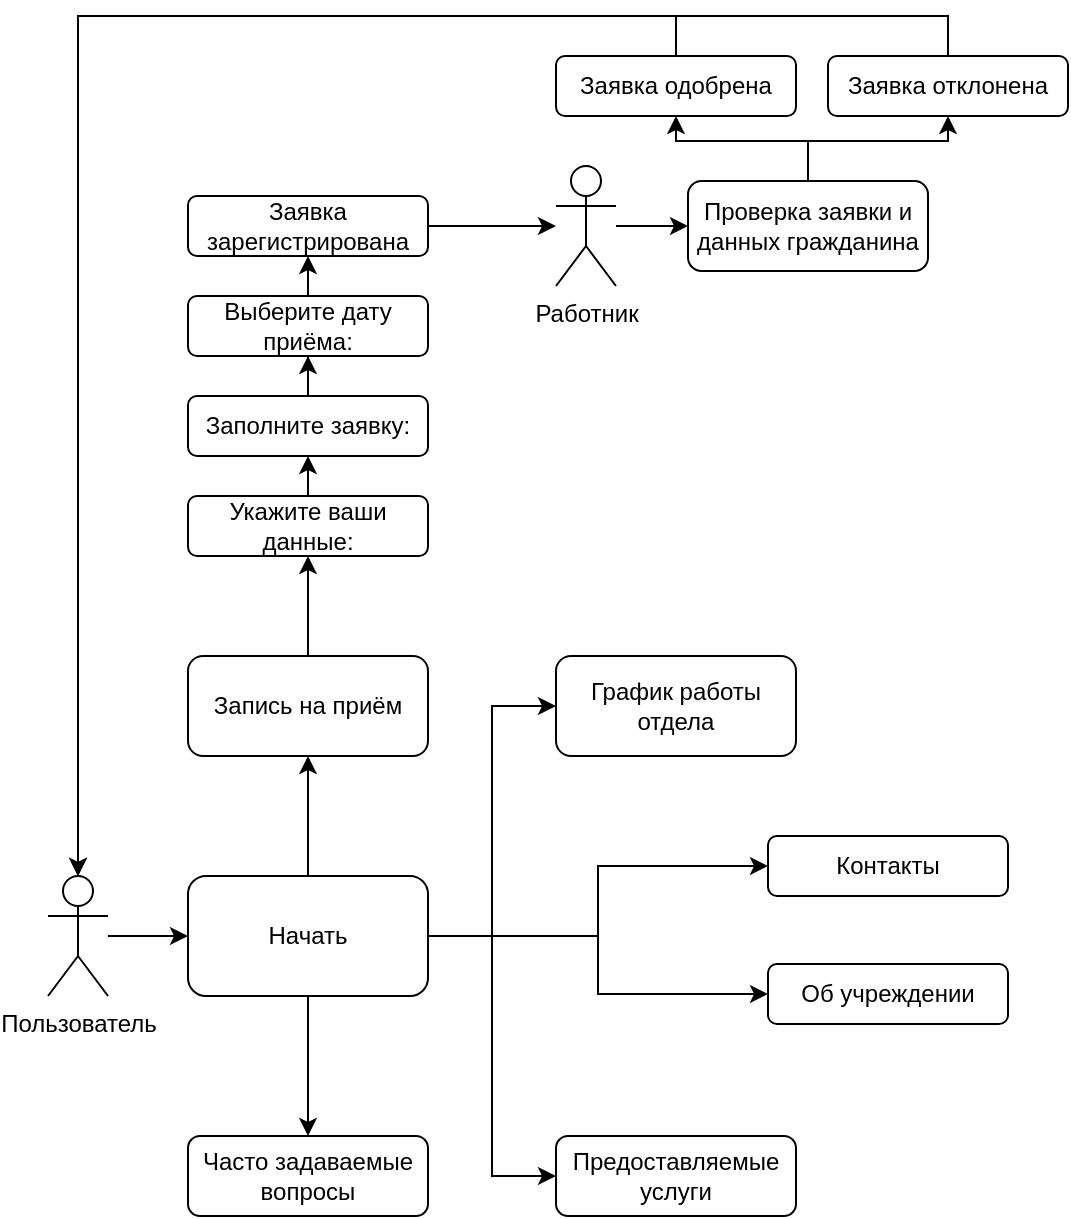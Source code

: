 <mxfile version="24.7.13">
  <diagram name="Страница — 1" id="QuVj8qBC6lxySSae6JG6">
    <mxGraphModel dx="1434" dy="1930" grid="1" gridSize="10" guides="1" tooltips="1" connect="1" arrows="1" fold="1" page="1" pageScale="1" pageWidth="827" pageHeight="1169" math="0" shadow="0">
      <root>
        <mxCell id="0" />
        <mxCell id="1" parent="0" />
        <mxCell id="sHwY20u03nY0UIqkfmLN-16" style="edgeStyle=orthogonalEdgeStyle;rounded=0;orthogonalLoop=1;jettySize=auto;html=1;entryX=0;entryY=0.5;entryDx=0;entryDy=0;" edge="1" parent="1" source="sHwY20u03nY0UIqkfmLN-5" target="sHwY20u03nY0UIqkfmLN-15">
          <mxGeometry relative="1" as="geometry" />
        </mxCell>
        <mxCell id="sHwY20u03nY0UIqkfmLN-5" value="Пользователь" style="shape=umlActor;verticalLabelPosition=bottom;verticalAlign=top;html=1;outlineConnect=0;" vertex="1" parent="1">
          <mxGeometry x="40" y="360" width="30" height="60" as="geometry" />
        </mxCell>
        <mxCell id="sHwY20u03nY0UIqkfmLN-25" style="edgeStyle=orthogonalEdgeStyle;rounded=0;orthogonalLoop=1;jettySize=auto;html=1;exitX=0.5;exitY=0;exitDx=0;exitDy=0;entryX=0.5;entryY=1;entryDx=0;entryDy=0;" edge="1" parent="1" source="sHwY20u03nY0UIqkfmLN-7" target="sHwY20u03nY0UIqkfmLN-24">
          <mxGeometry relative="1" as="geometry" />
        </mxCell>
        <mxCell id="sHwY20u03nY0UIqkfmLN-7" value="Запись на приём" style="rounded=1;whiteSpace=wrap;html=1;" vertex="1" parent="1">
          <mxGeometry x="110" y="250" width="120" height="50" as="geometry" />
        </mxCell>
        <mxCell id="sHwY20u03nY0UIqkfmLN-8" value="График работы отдела" style="rounded=1;whiteSpace=wrap;html=1;" vertex="1" parent="1">
          <mxGeometry x="294" y="250" width="120" height="50" as="geometry" />
        </mxCell>
        <mxCell id="sHwY20u03nY0UIqkfmLN-9" value="Контакты" style="rounded=1;whiteSpace=wrap;html=1;" vertex="1" parent="1">
          <mxGeometry x="400" y="340" width="120" height="30" as="geometry" />
        </mxCell>
        <mxCell id="sHwY20u03nY0UIqkfmLN-11" value="Об учреждении" style="rounded=1;whiteSpace=wrap;html=1;" vertex="1" parent="1">
          <mxGeometry x="400" y="404" width="120" height="30" as="geometry" />
        </mxCell>
        <mxCell id="sHwY20u03nY0UIqkfmLN-12" value="Предоставляемые услуги" style="rounded=1;whiteSpace=wrap;html=1;" vertex="1" parent="1">
          <mxGeometry x="294" y="490" width="120" height="40" as="geometry" />
        </mxCell>
        <mxCell id="sHwY20u03nY0UIqkfmLN-13" value="Часто задаваемые вопросы" style="rounded=1;whiteSpace=wrap;html=1;" vertex="1" parent="1">
          <mxGeometry x="110" y="490" width="120" height="40" as="geometry" />
        </mxCell>
        <mxCell id="sHwY20u03nY0UIqkfmLN-18" style="edgeStyle=orthogonalEdgeStyle;rounded=0;orthogonalLoop=1;jettySize=auto;html=1;exitX=1;exitY=0.5;exitDx=0;exitDy=0;entryX=0;entryY=0.5;entryDx=0;entryDy=0;" edge="1" parent="1" source="sHwY20u03nY0UIqkfmLN-15" target="sHwY20u03nY0UIqkfmLN-8">
          <mxGeometry relative="1" as="geometry" />
        </mxCell>
        <mxCell id="sHwY20u03nY0UIqkfmLN-19" style="edgeStyle=orthogonalEdgeStyle;rounded=0;orthogonalLoop=1;jettySize=auto;html=1;exitX=1;exitY=0.5;exitDx=0;exitDy=0;entryX=0;entryY=0.5;entryDx=0;entryDy=0;" edge="1" parent="1" source="sHwY20u03nY0UIqkfmLN-15" target="sHwY20u03nY0UIqkfmLN-9">
          <mxGeometry relative="1" as="geometry" />
        </mxCell>
        <mxCell id="sHwY20u03nY0UIqkfmLN-20" style="edgeStyle=orthogonalEdgeStyle;rounded=0;orthogonalLoop=1;jettySize=auto;html=1;exitX=1;exitY=0.5;exitDx=0;exitDy=0;entryX=0;entryY=0.5;entryDx=0;entryDy=0;" edge="1" parent="1" source="sHwY20u03nY0UIqkfmLN-15" target="sHwY20u03nY0UIqkfmLN-11">
          <mxGeometry relative="1" as="geometry" />
        </mxCell>
        <mxCell id="sHwY20u03nY0UIqkfmLN-21" style="edgeStyle=orthogonalEdgeStyle;rounded=0;orthogonalLoop=1;jettySize=auto;html=1;exitX=1;exitY=0.5;exitDx=0;exitDy=0;entryX=0;entryY=0.5;entryDx=0;entryDy=0;" edge="1" parent="1" source="sHwY20u03nY0UIqkfmLN-15" target="sHwY20u03nY0UIqkfmLN-12">
          <mxGeometry relative="1" as="geometry" />
        </mxCell>
        <mxCell id="sHwY20u03nY0UIqkfmLN-31" style="edgeStyle=orthogonalEdgeStyle;rounded=0;orthogonalLoop=1;jettySize=auto;html=1;exitX=0.5;exitY=0;exitDx=0;exitDy=0;entryX=0.5;entryY=1;entryDx=0;entryDy=0;" edge="1" parent="1" source="sHwY20u03nY0UIqkfmLN-15" target="sHwY20u03nY0UIqkfmLN-7">
          <mxGeometry relative="1" as="geometry" />
        </mxCell>
        <mxCell id="sHwY20u03nY0UIqkfmLN-36" style="edgeStyle=orthogonalEdgeStyle;rounded=0;orthogonalLoop=1;jettySize=auto;html=1;exitX=0.5;exitY=1;exitDx=0;exitDy=0;entryX=0.5;entryY=0;entryDx=0;entryDy=0;" edge="1" parent="1" source="sHwY20u03nY0UIqkfmLN-15" target="sHwY20u03nY0UIqkfmLN-13">
          <mxGeometry relative="1" as="geometry" />
        </mxCell>
        <mxCell id="sHwY20u03nY0UIqkfmLN-15" value="Начать" style="rounded=1;whiteSpace=wrap;html=1;" vertex="1" parent="1">
          <mxGeometry x="110" y="360" width="120" height="60" as="geometry" />
        </mxCell>
        <mxCell id="sHwY20u03nY0UIqkfmLN-29" style="edgeStyle=orthogonalEdgeStyle;rounded=0;orthogonalLoop=1;jettySize=auto;html=1;exitX=0.5;exitY=0;exitDx=0;exitDy=0;entryX=0.5;entryY=1;entryDx=0;entryDy=0;" edge="1" parent="1" source="sHwY20u03nY0UIqkfmLN-24" target="sHwY20u03nY0UIqkfmLN-28">
          <mxGeometry relative="1" as="geometry" />
        </mxCell>
        <mxCell id="sHwY20u03nY0UIqkfmLN-24" value="Укажите ваши данные:" style="rounded=1;whiteSpace=wrap;html=1;" vertex="1" parent="1">
          <mxGeometry x="110" y="170" width="120" height="30" as="geometry" />
        </mxCell>
        <mxCell id="sHwY20u03nY0UIqkfmLN-54" style="edgeStyle=orthogonalEdgeStyle;rounded=0;orthogonalLoop=1;jettySize=auto;html=1;exitX=0.5;exitY=0;exitDx=0;exitDy=0;entryX=0.5;entryY=1;entryDx=0;entryDy=0;" edge="1" parent="1" source="sHwY20u03nY0UIqkfmLN-26" target="sHwY20u03nY0UIqkfmLN-53">
          <mxGeometry relative="1" as="geometry" />
        </mxCell>
        <mxCell id="sHwY20u03nY0UIqkfmLN-26" value="Выберите дату приёма:" style="rounded=1;whiteSpace=wrap;html=1;" vertex="1" parent="1">
          <mxGeometry x="110" y="70" width="120" height="30" as="geometry" />
        </mxCell>
        <mxCell id="sHwY20u03nY0UIqkfmLN-30" style="edgeStyle=orthogonalEdgeStyle;rounded=0;orthogonalLoop=1;jettySize=auto;html=1;exitX=0.5;exitY=0;exitDx=0;exitDy=0;" edge="1" parent="1" source="sHwY20u03nY0UIqkfmLN-28" target="sHwY20u03nY0UIqkfmLN-26">
          <mxGeometry relative="1" as="geometry" />
        </mxCell>
        <mxCell id="sHwY20u03nY0UIqkfmLN-28" value="Заполните заявку:" style="rounded=1;whiteSpace=wrap;html=1;" vertex="1" parent="1">
          <mxGeometry x="110" y="120" width="120" height="30" as="geometry" />
        </mxCell>
        <mxCell id="sHwY20u03nY0UIqkfmLN-63" style="edgeStyle=orthogonalEdgeStyle;rounded=0;orthogonalLoop=1;jettySize=auto;html=1;entryX=0;entryY=0.5;entryDx=0;entryDy=0;" edge="1" parent="1" source="sHwY20u03nY0UIqkfmLN-45" target="sHwY20u03nY0UIqkfmLN-50">
          <mxGeometry relative="1" as="geometry" />
        </mxCell>
        <mxCell id="sHwY20u03nY0UIqkfmLN-45" value="Работник" style="shape=umlActor;verticalLabelPosition=bottom;verticalAlign=top;html=1;outlineConnect=0;" vertex="1" parent="1">
          <mxGeometry x="294" y="5" width="30" height="60" as="geometry" />
        </mxCell>
        <mxCell id="sHwY20u03nY0UIqkfmLN-49" value="Заявка одобрена" style="rounded=1;whiteSpace=wrap;html=1;" vertex="1" parent="1">
          <mxGeometry x="294" y="-50" width="120" height="30" as="geometry" />
        </mxCell>
        <mxCell id="sHwY20u03nY0UIqkfmLN-61" style="edgeStyle=orthogonalEdgeStyle;rounded=0;orthogonalLoop=1;jettySize=auto;html=1;exitX=0.5;exitY=0;exitDx=0;exitDy=0;entryX=0.5;entryY=1;entryDx=0;entryDy=0;" edge="1" parent="1" source="sHwY20u03nY0UIqkfmLN-50" target="sHwY20u03nY0UIqkfmLN-49">
          <mxGeometry relative="1" as="geometry" />
        </mxCell>
        <mxCell id="sHwY20u03nY0UIqkfmLN-62" style="edgeStyle=orthogonalEdgeStyle;rounded=0;orthogonalLoop=1;jettySize=auto;html=1;exitX=0.5;exitY=0;exitDx=0;exitDy=0;entryX=0.5;entryY=1;entryDx=0;entryDy=0;" edge="1" parent="1" source="sHwY20u03nY0UIqkfmLN-50" target="sHwY20u03nY0UIqkfmLN-59">
          <mxGeometry relative="1" as="geometry" />
        </mxCell>
        <mxCell id="sHwY20u03nY0UIqkfmLN-50" value="Проверка заявки и данных гражданина" style="rounded=1;whiteSpace=wrap;html=1;" vertex="1" parent="1">
          <mxGeometry x="360" y="12.5" width="120" height="45" as="geometry" />
        </mxCell>
        <mxCell id="sHwY20u03nY0UIqkfmLN-51" style="edgeStyle=orthogonalEdgeStyle;rounded=0;orthogonalLoop=1;jettySize=auto;html=1;exitX=0.5;exitY=1;exitDx=0;exitDy=0;" edge="1" parent="1" source="sHwY20u03nY0UIqkfmLN-49" target="sHwY20u03nY0UIqkfmLN-49">
          <mxGeometry relative="1" as="geometry" />
        </mxCell>
        <mxCell id="sHwY20u03nY0UIqkfmLN-52" style="edgeStyle=orthogonalEdgeStyle;rounded=0;orthogonalLoop=1;jettySize=auto;html=1;exitX=0.5;exitY=0;exitDx=0;exitDy=0;entryX=0.5;entryY=0;entryDx=0;entryDy=0;entryPerimeter=0;" edge="1" parent="1" source="sHwY20u03nY0UIqkfmLN-49" target="sHwY20u03nY0UIqkfmLN-5">
          <mxGeometry relative="1" as="geometry" />
        </mxCell>
        <mxCell id="sHwY20u03nY0UIqkfmLN-57" style="edgeStyle=orthogonalEdgeStyle;rounded=0;orthogonalLoop=1;jettySize=auto;html=1;exitX=1;exitY=0.5;exitDx=0;exitDy=0;" edge="1" parent="1" source="sHwY20u03nY0UIqkfmLN-53" target="sHwY20u03nY0UIqkfmLN-45">
          <mxGeometry relative="1" as="geometry" />
        </mxCell>
        <mxCell id="sHwY20u03nY0UIqkfmLN-53" value="Заявка зарегистрирована" style="rounded=1;whiteSpace=wrap;html=1;" vertex="1" parent="1">
          <mxGeometry x="110" y="20" width="120" height="30" as="geometry" />
        </mxCell>
        <mxCell id="sHwY20u03nY0UIqkfmLN-59" value="Заявка отклонена" style="rounded=1;whiteSpace=wrap;html=1;" vertex="1" parent="1">
          <mxGeometry x="430" y="-50" width="120" height="30" as="geometry" />
        </mxCell>
        <mxCell id="sHwY20u03nY0UIqkfmLN-60" style="edgeStyle=orthogonalEdgeStyle;rounded=0;orthogonalLoop=1;jettySize=auto;html=1;exitX=0.5;exitY=0;exitDx=0;exitDy=0;entryX=0.5;entryY=0;entryDx=0;entryDy=0;entryPerimeter=0;" edge="1" parent="1" source="sHwY20u03nY0UIqkfmLN-59" target="sHwY20u03nY0UIqkfmLN-5">
          <mxGeometry relative="1" as="geometry" />
        </mxCell>
      </root>
    </mxGraphModel>
  </diagram>
</mxfile>
